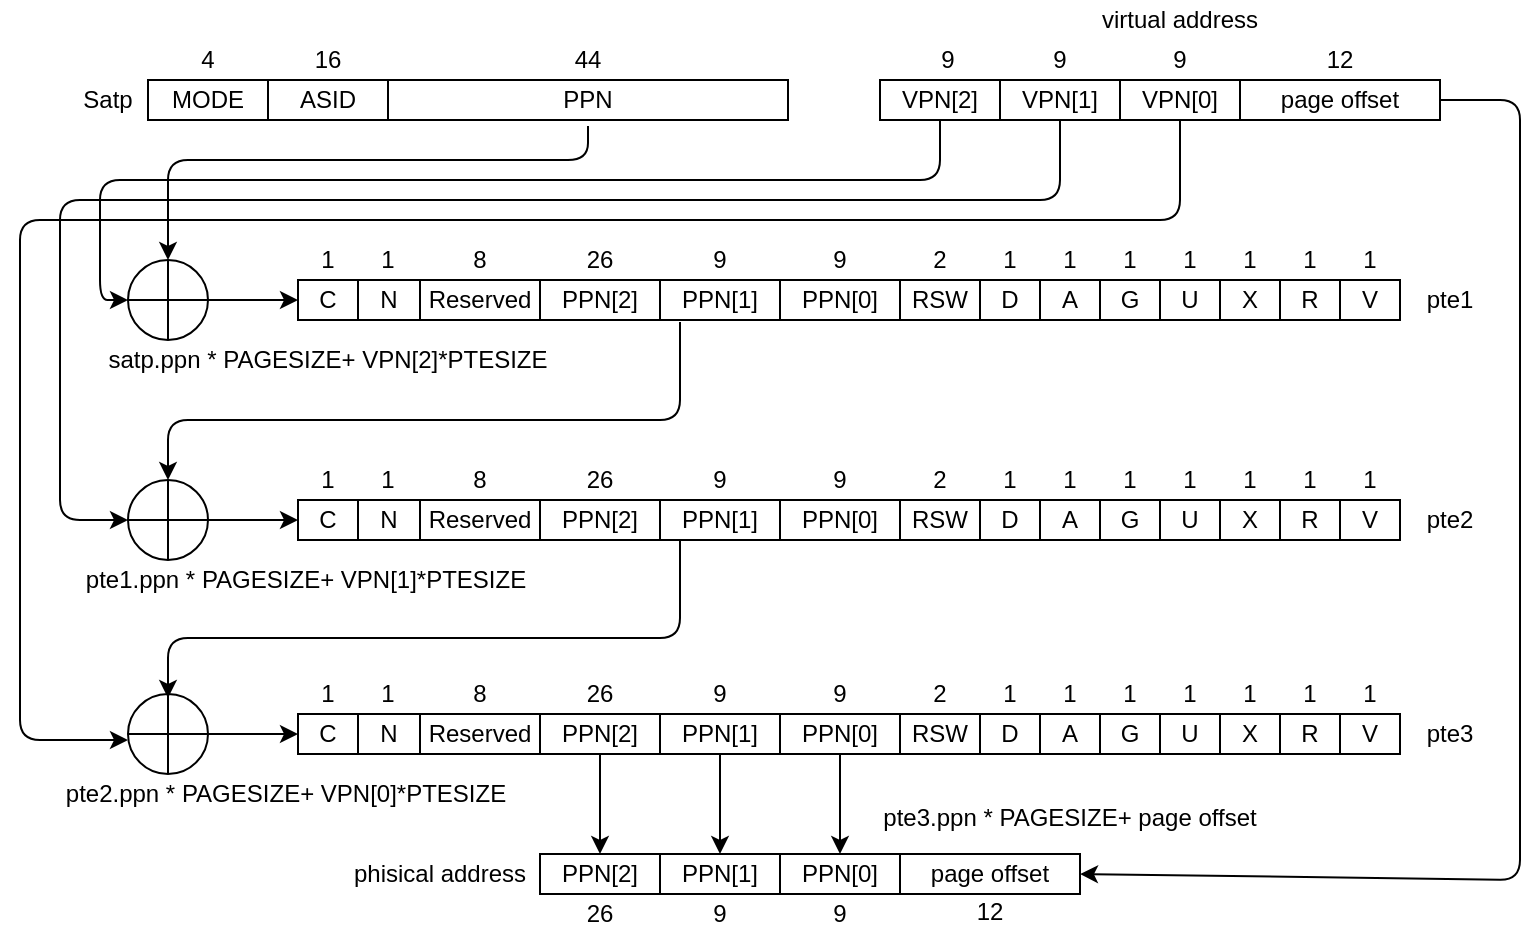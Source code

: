 <mxfile version="14.7.2" type="github">
  <diagram id="V-LYUt6-tkYFiRCC0l9f" name="Page-1">
    <mxGraphModel dx="1422" dy="776" grid="0" gridSize="10" guides="1" tooltips="1" connect="1" arrows="1" fold="1" page="1" pageScale="1" pageWidth="827" pageHeight="1169" math="0" shadow="0">
      <root>
        <mxCell id="0" />
        <mxCell id="1" parent="0" />
        <mxCell id="E3-DCWuAJKOkuyqkyLfo-2" value="MODE" style="rounded=0;whiteSpace=wrap;html=1;" parent="1" vertex="1">
          <mxGeometry x="94" y="170" width="60" height="20" as="geometry" />
        </mxCell>
        <mxCell id="E3-DCWuAJKOkuyqkyLfo-3" value="PPN" style="rounded=0;whiteSpace=wrap;html=1;" parent="1" vertex="1">
          <mxGeometry x="214" y="170" width="200" height="20" as="geometry" />
        </mxCell>
        <mxCell id="E3-DCWuAJKOkuyqkyLfo-4" value="Satp" style="text;html=1;strokeColor=none;fillColor=none;align=center;verticalAlign=middle;whiteSpace=wrap;rounded=0;" parent="1" vertex="1">
          <mxGeometry x="54" y="170" width="40" height="20" as="geometry" />
        </mxCell>
        <mxCell id="E3-DCWuAJKOkuyqkyLfo-5" value="ASID" style="rounded=0;whiteSpace=wrap;html=1;" parent="1" vertex="1">
          <mxGeometry x="154" y="170" width="60" height="20" as="geometry" />
        </mxCell>
        <mxCell id="E3-DCWuAJKOkuyqkyLfo-6" value="4" style="text;html=1;strokeColor=none;fillColor=none;align=center;verticalAlign=middle;whiteSpace=wrap;rounded=0;" parent="1" vertex="1">
          <mxGeometry x="104" y="150" width="40" height="20" as="geometry" />
        </mxCell>
        <mxCell id="E3-DCWuAJKOkuyqkyLfo-7" value="16" style="text;html=1;strokeColor=none;fillColor=none;align=center;verticalAlign=middle;whiteSpace=wrap;rounded=0;" parent="1" vertex="1">
          <mxGeometry x="164" y="150" width="40" height="20" as="geometry" />
        </mxCell>
        <mxCell id="E3-DCWuAJKOkuyqkyLfo-8" value="44" style="text;html=1;strokeColor=none;fillColor=none;align=center;verticalAlign=middle;whiteSpace=wrap;rounded=0;" parent="1" vertex="1">
          <mxGeometry x="294" y="150" width="40" height="20" as="geometry" />
        </mxCell>
        <mxCell id="E3-DCWuAJKOkuyqkyLfo-9" value="VPN[2]" style="rounded=0;whiteSpace=wrap;html=1;" parent="1" vertex="1">
          <mxGeometry x="460" y="170" width="60" height="20" as="geometry" />
        </mxCell>
        <mxCell id="E3-DCWuAJKOkuyqkyLfo-10" value="VPN[0]" style="rounded=0;whiteSpace=wrap;html=1;" parent="1" vertex="1">
          <mxGeometry x="580" y="170" width="60" height="20" as="geometry" />
        </mxCell>
        <mxCell id="E3-DCWuAJKOkuyqkyLfo-11" value="virtual address" style="text;html=1;strokeColor=none;fillColor=none;align=center;verticalAlign=middle;whiteSpace=wrap;rounded=0;" parent="1" vertex="1">
          <mxGeometry x="560" y="130" width="100" height="20" as="geometry" />
        </mxCell>
        <mxCell id="E3-DCWuAJKOkuyqkyLfo-12" value="VPN[1]" style="rounded=0;whiteSpace=wrap;html=1;" parent="1" vertex="1">
          <mxGeometry x="520" y="170" width="60" height="20" as="geometry" />
        </mxCell>
        <mxCell id="E3-DCWuAJKOkuyqkyLfo-13" value="9" style="text;html=1;strokeColor=none;fillColor=none;align=center;verticalAlign=middle;whiteSpace=wrap;rounded=0;" parent="1" vertex="1">
          <mxGeometry x="474" y="150" width="40" height="20" as="geometry" />
        </mxCell>
        <mxCell id="E3-DCWuAJKOkuyqkyLfo-14" value="9" style="text;html=1;strokeColor=none;fillColor=none;align=center;verticalAlign=middle;whiteSpace=wrap;rounded=0;" parent="1" vertex="1">
          <mxGeometry x="530" y="150" width="40" height="20" as="geometry" />
        </mxCell>
        <mxCell id="E3-DCWuAJKOkuyqkyLfo-15" value="9" style="text;html=1;strokeColor=none;fillColor=none;align=center;verticalAlign=middle;whiteSpace=wrap;rounded=0;" parent="1" vertex="1">
          <mxGeometry x="590" y="150" width="40" height="20" as="geometry" />
        </mxCell>
        <mxCell id="E3-DCWuAJKOkuyqkyLfo-16" value="page offset" style="rounded=0;whiteSpace=wrap;html=1;" parent="1" vertex="1">
          <mxGeometry x="640" y="170" width="100" height="20" as="geometry" />
        </mxCell>
        <mxCell id="E3-DCWuAJKOkuyqkyLfo-17" value="12" style="text;html=1;strokeColor=none;fillColor=none;align=center;verticalAlign=middle;whiteSpace=wrap;rounded=0;" parent="1" vertex="1">
          <mxGeometry x="670" y="150" width="40" height="20" as="geometry" />
        </mxCell>
        <mxCell id="E3-DCWuAJKOkuyqkyLfo-22" value="RSW" style="rounded=0;whiteSpace=wrap;html=1;" parent="1" vertex="1">
          <mxGeometry x="470" y="380" width="40" height="20" as="geometry" />
        </mxCell>
        <mxCell id="E3-DCWuAJKOkuyqkyLfo-23" value="PPN[0]" style="rounded=0;whiteSpace=wrap;html=1;" parent="1" vertex="1">
          <mxGeometry x="410" y="380" width="60" height="20" as="geometry" />
        </mxCell>
        <mxCell id="E3-DCWuAJKOkuyqkyLfo-26" value="9" style="text;html=1;strokeColor=none;fillColor=none;align=center;verticalAlign=middle;whiteSpace=wrap;rounded=0;" parent="1" vertex="1">
          <mxGeometry x="420" y="360" width="40" height="20" as="geometry" />
        </mxCell>
        <mxCell id="E3-DCWuAJKOkuyqkyLfo-27" value="D" style="rounded=0;whiteSpace=wrap;html=1;" parent="1" vertex="1">
          <mxGeometry x="510" y="380" width="30" height="20" as="geometry" />
        </mxCell>
        <mxCell id="E3-DCWuAJKOkuyqkyLfo-28" value="1" style="text;html=1;strokeColor=none;fillColor=none;align=center;verticalAlign=middle;whiteSpace=wrap;rounded=0;" parent="1" vertex="1">
          <mxGeometry x="655" y="360" width="40" height="20" as="geometry" />
        </mxCell>
        <mxCell id="E3-DCWuAJKOkuyqkyLfo-29" value="A" style="rounded=0;whiteSpace=wrap;html=1;" parent="1" vertex="1">
          <mxGeometry x="540" y="380" width="30" height="20" as="geometry" />
        </mxCell>
        <mxCell id="E3-DCWuAJKOkuyqkyLfo-30" value="G" style="rounded=0;whiteSpace=wrap;html=1;" parent="1" vertex="1">
          <mxGeometry x="570" y="380" width="30" height="20" as="geometry" />
        </mxCell>
        <mxCell id="E3-DCWuAJKOkuyqkyLfo-31" value="U" style="rounded=0;whiteSpace=wrap;html=1;" parent="1" vertex="1">
          <mxGeometry x="600" y="380" width="30" height="20" as="geometry" />
        </mxCell>
        <mxCell id="E3-DCWuAJKOkuyqkyLfo-32" value="X" style="rounded=0;whiteSpace=wrap;html=1;" parent="1" vertex="1">
          <mxGeometry x="630" y="380" width="30" height="20" as="geometry" />
        </mxCell>
        <mxCell id="E3-DCWuAJKOkuyqkyLfo-33" value="R" style="rounded=0;whiteSpace=wrap;html=1;" parent="1" vertex="1">
          <mxGeometry x="660" y="380" width="30" height="20" as="geometry" />
        </mxCell>
        <mxCell id="E3-DCWuAJKOkuyqkyLfo-34" value="V" style="rounded=0;whiteSpace=wrap;html=1;" parent="1" vertex="1">
          <mxGeometry x="690" y="380" width="30" height="20" as="geometry" />
        </mxCell>
        <mxCell id="E3-DCWuAJKOkuyqkyLfo-36" value="1" style="text;html=1;strokeColor=none;fillColor=none;align=center;verticalAlign=middle;whiteSpace=wrap;rounded=0;" parent="1" vertex="1">
          <mxGeometry x="685" y="360" width="40" height="20" as="geometry" />
        </mxCell>
        <mxCell id="E3-DCWuAJKOkuyqkyLfo-37" value="1" style="text;html=1;strokeColor=none;fillColor=none;align=center;verticalAlign=middle;whiteSpace=wrap;rounded=0;" parent="1" vertex="1">
          <mxGeometry x="625" y="360" width="40" height="20" as="geometry" />
        </mxCell>
        <mxCell id="E3-DCWuAJKOkuyqkyLfo-38" value="1" style="text;html=1;strokeColor=none;fillColor=none;align=center;verticalAlign=middle;whiteSpace=wrap;rounded=0;" parent="1" vertex="1">
          <mxGeometry x="595" y="360" width="40" height="20" as="geometry" />
        </mxCell>
        <mxCell id="E3-DCWuAJKOkuyqkyLfo-39" value="1" style="text;html=1;strokeColor=none;fillColor=none;align=center;verticalAlign=middle;whiteSpace=wrap;rounded=0;" parent="1" vertex="1">
          <mxGeometry x="565" y="360" width="40" height="20" as="geometry" />
        </mxCell>
        <mxCell id="E3-DCWuAJKOkuyqkyLfo-40" value="1" style="text;html=1;strokeColor=none;fillColor=none;align=center;verticalAlign=middle;whiteSpace=wrap;rounded=0;" parent="1" vertex="1">
          <mxGeometry x="535" y="360" width="40" height="20" as="geometry" />
        </mxCell>
        <mxCell id="E3-DCWuAJKOkuyqkyLfo-41" value="1" style="text;html=1;strokeColor=none;fillColor=none;align=center;verticalAlign=middle;whiteSpace=wrap;rounded=0;" parent="1" vertex="1">
          <mxGeometry x="505" y="360" width="40" height="20" as="geometry" />
        </mxCell>
        <mxCell id="E3-DCWuAJKOkuyqkyLfo-42" value="2" style="text;html=1;strokeColor=none;fillColor=none;align=center;verticalAlign=middle;whiteSpace=wrap;rounded=0;" parent="1" vertex="1">
          <mxGeometry x="470" y="360" width="40" height="20" as="geometry" />
        </mxCell>
        <mxCell id="E3-DCWuAJKOkuyqkyLfo-44" value="PPN[1]" style="rounded=0;whiteSpace=wrap;html=1;" parent="1" vertex="1">
          <mxGeometry x="350" y="380" width="60" height="20" as="geometry" />
        </mxCell>
        <mxCell id="E3-DCWuAJKOkuyqkyLfo-45" value="9" style="text;html=1;strokeColor=none;fillColor=none;align=center;verticalAlign=middle;whiteSpace=wrap;rounded=0;" parent="1" vertex="1">
          <mxGeometry x="360" y="360" width="40" height="20" as="geometry" />
        </mxCell>
        <mxCell id="E3-DCWuAJKOkuyqkyLfo-46" value="PPN[2]" style="rounded=0;whiteSpace=wrap;html=1;" parent="1" vertex="1">
          <mxGeometry x="290" y="380" width="60" height="20" as="geometry" />
        </mxCell>
        <mxCell id="E3-DCWuAJKOkuyqkyLfo-47" value="26" style="text;html=1;strokeColor=none;fillColor=none;align=center;verticalAlign=middle;whiteSpace=wrap;rounded=0;" parent="1" vertex="1">
          <mxGeometry x="300" y="360" width="40" height="20" as="geometry" />
        </mxCell>
        <mxCell id="E3-DCWuAJKOkuyqkyLfo-48" value="Reserved" style="rounded=0;whiteSpace=wrap;html=1;" parent="1" vertex="1">
          <mxGeometry x="230" y="380" width="60" height="20" as="geometry" />
        </mxCell>
        <mxCell id="E3-DCWuAJKOkuyqkyLfo-49" value="8" style="text;html=1;strokeColor=none;fillColor=none;align=center;verticalAlign=middle;whiteSpace=wrap;rounded=0;" parent="1" vertex="1">
          <mxGeometry x="240" y="360" width="40" height="20" as="geometry" />
        </mxCell>
        <mxCell id="E3-DCWuAJKOkuyqkyLfo-54" value="1" style="text;html=1;strokeColor=none;fillColor=none;align=center;verticalAlign=middle;whiteSpace=wrap;rounded=0;" parent="1" vertex="1">
          <mxGeometry x="164" y="360" width="40" height="20" as="geometry" />
        </mxCell>
        <mxCell id="E3-DCWuAJKOkuyqkyLfo-55" value="C" style="rounded=0;whiteSpace=wrap;html=1;" parent="1" vertex="1">
          <mxGeometry x="169" y="380" width="30" height="20" as="geometry" />
        </mxCell>
        <mxCell id="E3-DCWuAJKOkuyqkyLfo-56" value="N" style="rounded=0;whiteSpace=wrap;html=1;" parent="1" vertex="1">
          <mxGeometry x="199" y="380" width="31" height="20" as="geometry" />
        </mxCell>
        <mxCell id="E3-DCWuAJKOkuyqkyLfo-57" value="1" style="text;html=1;strokeColor=none;fillColor=none;align=center;verticalAlign=middle;whiteSpace=wrap;rounded=0;" parent="1" vertex="1">
          <mxGeometry x="194" y="360" width="40" height="20" as="geometry" />
        </mxCell>
        <mxCell id="E3-DCWuAJKOkuyqkyLfo-170" value="RSW" style="rounded=0;whiteSpace=wrap;html=1;" parent="1" vertex="1">
          <mxGeometry x="470" y="270" width="40" height="20" as="geometry" />
        </mxCell>
        <mxCell id="E3-DCWuAJKOkuyqkyLfo-171" value="PPN[0]" style="rounded=0;whiteSpace=wrap;html=1;" parent="1" vertex="1">
          <mxGeometry x="410" y="270" width="60" height="20" as="geometry" />
        </mxCell>
        <mxCell id="E3-DCWuAJKOkuyqkyLfo-172" value="9" style="text;html=1;strokeColor=none;fillColor=none;align=center;verticalAlign=middle;whiteSpace=wrap;rounded=0;" parent="1" vertex="1">
          <mxGeometry x="420" y="250" width="40" height="20" as="geometry" />
        </mxCell>
        <mxCell id="E3-DCWuAJKOkuyqkyLfo-173" value="D" style="rounded=0;whiteSpace=wrap;html=1;" parent="1" vertex="1">
          <mxGeometry x="510" y="270" width="30" height="20" as="geometry" />
        </mxCell>
        <mxCell id="E3-DCWuAJKOkuyqkyLfo-174" value="1" style="text;html=1;strokeColor=none;fillColor=none;align=center;verticalAlign=middle;whiteSpace=wrap;rounded=0;" parent="1" vertex="1">
          <mxGeometry x="655" y="250" width="40" height="20" as="geometry" />
        </mxCell>
        <mxCell id="E3-DCWuAJKOkuyqkyLfo-175" value="A" style="rounded=0;whiteSpace=wrap;html=1;" parent="1" vertex="1">
          <mxGeometry x="540" y="270" width="30" height="20" as="geometry" />
        </mxCell>
        <mxCell id="E3-DCWuAJKOkuyqkyLfo-176" value="G" style="rounded=0;whiteSpace=wrap;html=1;" parent="1" vertex="1">
          <mxGeometry x="570" y="270" width="30" height="20" as="geometry" />
        </mxCell>
        <mxCell id="E3-DCWuAJKOkuyqkyLfo-177" value="U" style="rounded=0;whiteSpace=wrap;html=1;" parent="1" vertex="1">
          <mxGeometry x="600" y="270" width="30" height="20" as="geometry" />
        </mxCell>
        <mxCell id="E3-DCWuAJKOkuyqkyLfo-178" value="X" style="rounded=0;whiteSpace=wrap;html=1;" parent="1" vertex="1">
          <mxGeometry x="630" y="270" width="30" height="20" as="geometry" />
        </mxCell>
        <mxCell id="E3-DCWuAJKOkuyqkyLfo-179" value="R" style="rounded=0;whiteSpace=wrap;html=1;" parent="1" vertex="1">
          <mxGeometry x="660" y="270" width="30" height="20" as="geometry" />
        </mxCell>
        <mxCell id="E3-DCWuAJKOkuyqkyLfo-180" value="V" style="rounded=0;whiteSpace=wrap;html=1;" parent="1" vertex="1">
          <mxGeometry x="690" y="270" width="30" height="20" as="geometry" />
        </mxCell>
        <mxCell id="E3-DCWuAJKOkuyqkyLfo-181" value="1" style="text;html=1;strokeColor=none;fillColor=none;align=center;verticalAlign=middle;whiteSpace=wrap;rounded=0;" parent="1" vertex="1">
          <mxGeometry x="685" y="250" width="40" height="20" as="geometry" />
        </mxCell>
        <mxCell id="E3-DCWuAJKOkuyqkyLfo-182" value="1" style="text;html=1;strokeColor=none;fillColor=none;align=center;verticalAlign=middle;whiteSpace=wrap;rounded=0;" parent="1" vertex="1">
          <mxGeometry x="625" y="250" width="40" height="20" as="geometry" />
        </mxCell>
        <mxCell id="E3-DCWuAJKOkuyqkyLfo-183" value="1" style="text;html=1;strokeColor=none;fillColor=none;align=center;verticalAlign=middle;whiteSpace=wrap;rounded=0;" parent="1" vertex="1">
          <mxGeometry x="595" y="250" width="40" height="20" as="geometry" />
        </mxCell>
        <mxCell id="E3-DCWuAJKOkuyqkyLfo-184" value="1" style="text;html=1;strokeColor=none;fillColor=none;align=center;verticalAlign=middle;whiteSpace=wrap;rounded=0;" parent="1" vertex="1">
          <mxGeometry x="565" y="250" width="40" height="20" as="geometry" />
        </mxCell>
        <mxCell id="E3-DCWuAJKOkuyqkyLfo-185" value="1" style="text;html=1;strokeColor=none;fillColor=none;align=center;verticalAlign=middle;whiteSpace=wrap;rounded=0;" parent="1" vertex="1">
          <mxGeometry x="535" y="250" width="40" height="20" as="geometry" />
        </mxCell>
        <mxCell id="E3-DCWuAJKOkuyqkyLfo-186" value="1" style="text;html=1;strokeColor=none;fillColor=none;align=center;verticalAlign=middle;whiteSpace=wrap;rounded=0;" parent="1" vertex="1">
          <mxGeometry x="505" y="250" width="40" height="20" as="geometry" />
        </mxCell>
        <mxCell id="E3-DCWuAJKOkuyqkyLfo-187" value="2" style="text;html=1;strokeColor=none;fillColor=none;align=center;verticalAlign=middle;whiteSpace=wrap;rounded=0;" parent="1" vertex="1">
          <mxGeometry x="470" y="250" width="40" height="20" as="geometry" />
        </mxCell>
        <mxCell id="E3-DCWuAJKOkuyqkyLfo-188" value="PPN[1]" style="rounded=0;whiteSpace=wrap;html=1;" parent="1" vertex="1">
          <mxGeometry x="350" y="270" width="60" height="20" as="geometry" />
        </mxCell>
        <mxCell id="E3-DCWuAJKOkuyqkyLfo-189" value="9" style="text;html=1;strokeColor=none;fillColor=none;align=center;verticalAlign=middle;whiteSpace=wrap;rounded=0;" parent="1" vertex="1">
          <mxGeometry x="360" y="250" width="40" height="20" as="geometry" />
        </mxCell>
        <mxCell id="E3-DCWuAJKOkuyqkyLfo-190" value="PPN[2]" style="rounded=0;whiteSpace=wrap;html=1;" parent="1" vertex="1">
          <mxGeometry x="290" y="270" width="60" height="20" as="geometry" />
        </mxCell>
        <mxCell id="E3-DCWuAJKOkuyqkyLfo-191" value="26" style="text;html=1;strokeColor=none;fillColor=none;align=center;verticalAlign=middle;whiteSpace=wrap;rounded=0;" parent="1" vertex="1">
          <mxGeometry x="300" y="250" width="40" height="20" as="geometry" />
        </mxCell>
        <mxCell id="E3-DCWuAJKOkuyqkyLfo-192" value="Reserved" style="rounded=0;whiteSpace=wrap;html=1;" parent="1" vertex="1">
          <mxGeometry x="230" y="270" width="60" height="20" as="geometry" />
        </mxCell>
        <mxCell id="E3-DCWuAJKOkuyqkyLfo-193" value="8" style="text;html=1;strokeColor=none;fillColor=none;align=center;verticalAlign=middle;whiteSpace=wrap;rounded=0;" parent="1" vertex="1">
          <mxGeometry x="240" y="250" width="40" height="20" as="geometry" />
        </mxCell>
        <mxCell id="E3-DCWuAJKOkuyqkyLfo-194" value="1" style="text;html=1;strokeColor=none;fillColor=none;align=center;verticalAlign=middle;whiteSpace=wrap;rounded=0;" parent="1" vertex="1">
          <mxGeometry x="164" y="250" width="40" height="20" as="geometry" />
        </mxCell>
        <mxCell id="E3-DCWuAJKOkuyqkyLfo-195" value="C" style="rounded=0;whiteSpace=wrap;html=1;" parent="1" vertex="1">
          <mxGeometry x="169" y="270" width="30" height="20" as="geometry" />
        </mxCell>
        <mxCell id="E3-DCWuAJKOkuyqkyLfo-196" value="N" style="rounded=0;whiteSpace=wrap;html=1;" parent="1" vertex="1">
          <mxGeometry x="199" y="270" width="31" height="20" as="geometry" />
        </mxCell>
        <mxCell id="E3-DCWuAJKOkuyqkyLfo-197" value="1" style="text;html=1;strokeColor=none;fillColor=none;align=center;verticalAlign=middle;whiteSpace=wrap;rounded=0;" parent="1" vertex="1">
          <mxGeometry x="194" y="250" width="40" height="20" as="geometry" />
        </mxCell>
        <mxCell id="E3-DCWuAJKOkuyqkyLfo-198" value="RSW" style="rounded=0;whiteSpace=wrap;html=1;" parent="1" vertex="1">
          <mxGeometry x="470" y="487" width="40" height="20" as="geometry" />
        </mxCell>
        <mxCell id="E3-DCWuAJKOkuyqkyLfo-282" style="edgeStyle=orthogonalEdgeStyle;rounded=0;orthogonalLoop=1;jettySize=auto;html=1;" parent="1" source="E3-DCWuAJKOkuyqkyLfo-199" target="E3-DCWuAJKOkuyqkyLfo-270" edge="1">
          <mxGeometry relative="1" as="geometry" />
        </mxCell>
        <mxCell id="E3-DCWuAJKOkuyqkyLfo-199" value="PPN[0]" style="rounded=0;whiteSpace=wrap;html=1;" parent="1" vertex="1">
          <mxGeometry x="410" y="487" width="60" height="20" as="geometry" />
        </mxCell>
        <mxCell id="E3-DCWuAJKOkuyqkyLfo-200" value="9" style="text;html=1;strokeColor=none;fillColor=none;align=center;verticalAlign=middle;whiteSpace=wrap;rounded=0;" parent="1" vertex="1">
          <mxGeometry x="420" y="467" width="40" height="20" as="geometry" />
        </mxCell>
        <mxCell id="E3-DCWuAJKOkuyqkyLfo-201" value="D" style="rounded=0;whiteSpace=wrap;html=1;" parent="1" vertex="1">
          <mxGeometry x="510" y="487" width="30" height="20" as="geometry" />
        </mxCell>
        <mxCell id="E3-DCWuAJKOkuyqkyLfo-202" value="1" style="text;html=1;strokeColor=none;fillColor=none;align=center;verticalAlign=middle;whiteSpace=wrap;rounded=0;" parent="1" vertex="1">
          <mxGeometry x="655" y="467" width="40" height="20" as="geometry" />
        </mxCell>
        <mxCell id="E3-DCWuAJKOkuyqkyLfo-203" value="A" style="rounded=0;whiteSpace=wrap;html=1;" parent="1" vertex="1">
          <mxGeometry x="540" y="487" width="30" height="20" as="geometry" />
        </mxCell>
        <mxCell id="E3-DCWuAJKOkuyqkyLfo-204" value="G" style="rounded=0;whiteSpace=wrap;html=1;" parent="1" vertex="1">
          <mxGeometry x="570" y="487" width="30" height="20" as="geometry" />
        </mxCell>
        <mxCell id="E3-DCWuAJKOkuyqkyLfo-205" value="U" style="rounded=0;whiteSpace=wrap;html=1;" parent="1" vertex="1">
          <mxGeometry x="600" y="487" width="30" height="20" as="geometry" />
        </mxCell>
        <mxCell id="E3-DCWuAJKOkuyqkyLfo-206" value="X" style="rounded=0;whiteSpace=wrap;html=1;" parent="1" vertex="1">
          <mxGeometry x="630" y="487" width="30" height="20" as="geometry" />
        </mxCell>
        <mxCell id="E3-DCWuAJKOkuyqkyLfo-207" value="R" style="rounded=0;whiteSpace=wrap;html=1;" parent="1" vertex="1">
          <mxGeometry x="660" y="487" width="30" height="20" as="geometry" />
        </mxCell>
        <mxCell id="E3-DCWuAJKOkuyqkyLfo-208" value="V" style="rounded=0;whiteSpace=wrap;html=1;" parent="1" vertex="1">
          <mxGeometry x="690" y="487" width="30" height="20" as="geometry" />
        </mxCell>
        <mxCell id="E3-DCWuAJKOkuyqkyLfo-209" value="1" style="text;html=1;strokeColor=none;fillColor=none;align=center;verticalAlign=middle;whiteSpace=wrap;rounded=0;" parent="1" vertex="1">
          <mxGeometry x="685" y="467" width="40" height="20" as="geometry" />
        </mxCell>
        <mxCell id="E3-DCWuAJKOkuyqkyLfo-210" value="1" style="text;html=1;strokeColor=none;fillColor=none;align=center;verticalAlign=middle;whiteSpace=wrap;rounded=0;" parent="1" vertex="1">
          <mxGeometry x="625" y="467" width="40" height="20" as="geometry" />
        </mxCell>
        <mxCell id="E3-DCWuAJKOkuyqkyLfo-211" value="1" style="text;html=1;strokeColor=none;fillColor=none;align=center;verticalAlign=middle;whiteSpace=wrap;rounded=0;" parent="1" vertex="1">
          <mxGeometry x="595" y="467" width="40" height="20" as="geometry" />
        </mxCell>
        <mxCell id="E3-DCWuAJKOkuyqkyLfo-212" value="1" style="text;html=1;strokeColor=none;fillColor=none;align=center;verticalAlign=middle;whiteSpace=wrap;rounded=0;" parent="1" vertex="1">
          <mxGeometry x="565" y="467" width="40" height="20" as="geometry" />
        </mxCell>
        <mxCell id="E3-DCWuAJKOkuyqkyLfo-213" value="1" style="text;html=1;strokeColor=none;fillColor=none;align=center;verticalAlign=middle;whiteSpace=wrap;rounded=0;" parent="1" vertex="1">
          <mxGeometry x="535" y="467" width="40" height="20" as="geometry" />
        </mxCell>
        <mxCell id="E3-DCWuAJKOkuyqkyLfo-214" value="1" style="text;html=1;strokeColor=none;fillColor=none;align=center;verticalAlign=middle;whiteSpace=wrap;rounded=0;" parent="1" vertex="1">
          <mxGeometry x="505" y="467" width="40" height="20" as="geometry" />
        </mxCell>
        <mxCell id="E3-DCWuAJKOkuyqkyLfo-215" value="2" style="text;html=1;strokeColor=none;fillColor=none;align=center;verticalAlign=middle;whiteSpace=wrap;rounded=0;" parent="1" vertex="1">
          <mxGeometry x="470" y="467" width="40" height="20" as="geometry" />
        </mxCell>
        <mxCell id="E3-DCWuAJKOkuyqkyLfo-281" style="edgeStyle=orthogonalEdgeStyle;rounded=0;orthogonalLoop=1;jettySize=auto;html=1;entryX=0.5;entryY=0;entryDx=0;entryDy=0;" parent="1" source="E3-DCWuAJKOkuyqkyLfo-216" target="E3-DCWuAJKOkuyqkyLfo-273" edge="1">
          <mxGeometry relative="1" as="geometry" />
        </mxCell>
        <mxCell id="E3-DCWuAJKOkuyqkyLfo-216" value="PPN[1]" style="rounded=0;whiteSpace=wrap;html=1;" parent="1" vertex="1">
          <mxGeometry x="350" y="487" width="60" height="20" as="geometry" />
        </mxCell>
        <mxCell id="E3-DCWuAJKOkuyqkyLfo-217" value="9" style="text;html=1;strokeColor=none;fillColor=none;align=center;verticalAlign=middle;whiteSpace=wrap;rounded=0;" parent="1" vertex="1">
          <mxGeometry x="360" y="467" width="40" height="20" as="geometry" />
        </mxCell>
        <mxCell id="E3-DCWuAJKOkuyqkyLfo-280" style="edgeStyle=orthogonalEdgeStyle;rounded=0;orthogonalLoop=1;jettySize=auto;html=1;entryX=0.5;entryY=0;entryDx=0;entryDy=0;" parent="1" source="E3-DCWuAJKOkuyqkyLfo-218" target="E3-DCWuAJKOkuyqkyLfo-275" edge="1">
          <mxGeometry relative="1" as="geometry" />
        </mxCell>
        <mxCell id="E3-DCWuAJKOkuyqkyLfo-218" value="PPN[2]" style="rounded=0;whiteSpace=wrap;html=1;" parent="1" vertex="1">
          <mxGeometry x="290" y="487" width="60" height="20" as="geometry" />
        </mxCell>
        <mxCell id="E3-DCWuAJKOkuyqkyLfo-219" value="26" style="text;html=1;strokeColor=none;fillColor=none;align=center;verticalAlign=middle;whiteSpace=wrap;rounded=0;" parent="1" vertex="1">
          <mxGeometry x="300" y="467" width="40" height="20" as="geometry" />
        </mxCell>
        <mxCell id="E3-DCWuAJKOkuyqkyLfo-220" value="Reserved" style="rounded=0;whiteSpace=wrap;html=1;" parent="1" vertex="1">
          <mxGeometry x="230" y="487" width="60" height="20" as="geometry" />
        </mxCell>
        <mxCell id="E3-DCWuAJKOkuyqkyLfo-221" value="8" style="text;html=1;strokeColor=none;fillColor=none;align=center;verticalAlign=middle;whiteSpace=wrap;rounded=0;" parent="1" vertex="1">
          <mxGeometry x="240" y="467" width="40" height="20" as="geometry" />
        </mxCell>
        <mxCell id="E3-DCWuAJKOkuyqkyLfo-222" value="1" style="text;html=1;strokeColor=none;fillColor=none;align=center;verticalAlign=middle;whiteSpace=wrap;rounded=0;" parent="1" vertex="1">
          <mxGeometry x="164" y="467" width="40" height="20" as="geometry" />
        </mxCell>
        <mxCell id="E3-DCWuAJKOkuyqkyLfo-223" value="C" style="rounded=0;whiteSpace=wrap;html=1;" parent="1" vertex="1">
          <mxGeometry x="169" y="487" width="30" height="20" as="geometry" />
        </mxCell>
        <mxCell id="E3-DCWuAJKOkuyqkyLfo-224" value="N" style="rounded=0;whiteSpace=wrap;html=1;" parent="1" vertex="1">
          <mxGeometry x="199" y="487" width="31" height="20" as="geometry" />
        </mxCell>
        <mxCell id="E3-DCWuAJKOkuyqkyLfo-225" value="1" style="text;html=1;strokeColor=none;fillColor=none;align=center;verticalAlign=middle;whiteSpace=wrap;rounded=0;" parent="1" vertex="1">
          <mxGeometry x="194" y="467" width="40" height="20" as="geometry" />
        </mxCell>
        <mxCell id="E3-DCWuAJKOkuyqkyLfo-261" style="edgeStyle=orthogonalEdgeStyle;rounded=0;orthogonalLoop=1;jettySize=auto;html=1;entryX=0;entryY=0.5;entryDx=0;entryDy=0;" parent="1" source="E3-DCWuAJKOkuyqkyLfo-226" target="E3-DCWuAJKOkuyqkyLfo-55" edge="1">
          <mxGeometry relative="1" as="geometry" />
        </mxCell>
        <mxCell id="E3-DCWuAJKOkuyqkyLfo-226" value="" style="ellipse;whiteSpace=wrap;html=1;aspect=fixed;" parent="1" vertex="1">
          <mxGeometry x="84" y="370" width="40" height="40" as="geometry" />
        </mxCell>
        <mxCell id="E3-DCWuAJKOkuyqkyLfo-232" value="" style="endArrow=none;html=1;entryX=1;entryY=0.5;entryDx=0;entryDy=0;exitX=0;exitY=0.5;exitDx=0;exitDy=0;" parent="1" source="E3-DCWuAJKOkuyqkyLfo-226" target="E3-DCWuAJKOkuyqkyLfo-226" edge="1">
          <mxGeometry width="50" height="50" relative="1" as="geometry">
            <mxPoint x="104" y="300" as="sourcePoint" />
            <mxPoint x="80" y="310" as="targetPoint" />
          </mxGeometry>
        </mxCell>
        <mxCell id="E3-DCWuAJKOkuyqkyLfo-235" value="" style="endArrow=none;html=1;exitX=0.5;exitY=1;exitDx=0;exitDy=0;entryX=0.5;entryY=0;entryDx=0;entryDy=0;" parent="1" source="E3-DCWuAJKOkuyqkyLfo-226" target="E3-DCWuAJKOkuyqkyLfo-226" edge="1">
          <mxGeometry width="50" height="50" relative="1" as="geometry">
            <mxPoint x="80" y="370" as="sourcePoint" />
            <mxPoint x="100" y="320" as="targetPoint" />
          </mxGeometry>
        </mxCell>
        <mxCell id="E3-DCWuAJKOkuyqkyLfo-260" style="edgeStyle=orthogonalEdgeStyle;rounded=0;orthogonalLoop=1;jettySize=auto;html=1;exitX=1;exitY=0.5;exitDx=0;exitDy=0;" parent="1" source="E3-DCWuAJKOkuyqkyLfo-239" target="E3-DCWuAJKOkuyqkyLfo-195" edge="1">
          <mxGeometry relative="1" as="geometry" />
        </mxCell>
        <mxCell id="E3-DCWuAJKOkuyqkyLfo-239" value="" style="ellipse;whiteSpace=wrap;html=1;aspect=fixed;" parent="1" vertex="1">
          <mxGeometry x="84" y="260" width="40" height="40" as="geometry" />
        </mxCell>
        <mxCell id="E3-DCWuAJKOkuyqkyLfo-240" value="" style="endArrow=none;html=1;entryX=1;entryY=0.5;entryDx=0;entryDy=0;exitX=0;exitY=0.5;exitDx=0;exitDy=0;" parent="1" source="E3-DCWuAJKOkuyqkyLfo-239" target="E3-DCWuAJKOkuyqkyLfo-239" edge="1">
          <mxGeometry width="50" height="50" relative="1" as="geometry">
            <mxPoint x="124" y="320" as="sourcePoint" />
            <mxPoint x="100" y="330" as="targetPoint" />
          </mxGeometry>
        </mxCell>
        <mxCell id="E3-DCWuAJKOkuyqkyLfo-241" value="" style="endArrow=none;html=1;exitX=0.5;exitY=1;exitDx=0;exitDy=0;entryX=0.5;entryY=0;entryDx=0;entryDy=0;" parent="1" source="E3-DCWuAJKOkuyqkyLfo-239" target="E3-DCWuAJKOkuyqkyLfo-239" edge="1">
          <mxGeometry width="50" height="50" relative="1" as="geometry">
            <mxPoint x="100" y="390" as="sourcePoint" />
            <mxPoint x="120" y="340" as="targetPoint" />
          </mxGeometry>
        </mxCell>
        <mxCell id="E3-DCWuAJKOkuyqkyLfo-262" style="edgeStyle=orthogonalEdgeStyle;rounded=0;orthogonalLoop=1;jettySize=auto;html=1;entryX=0;entryY=0.5;entryDx=0;entryDy=0;" parent="1" source="E3-DCWuAJKOkuyqkyLfo-242" target="E3-DCWuAJKOkuyqkyLfo-223" edge="1">
          <mxGeometry relative="1" as="geometry" />
        </mxCell>
        <mxCell id="E3-DCWuAJKOkuyqkyLfo-242" value="" style="ellipse;whiteSpace=wrap;html=1;aspect=fixed;" parent="1" vertex="1">
          <mxGeometry x="84" y="477" width="40" height="40" as="geometry" />
        </mxCell>
        <mxCell id="E3-DCWuAJKOkuyqkyLfo-243" value="" style="endArrow=none;html=1;entryX=1;entryY=0.5;entryDx=0;entryDy=0;exitX=0;exitY=0.5;exitDx=0;exitDy=0;" parent="1" source="E3-DCWuAJKOkuyqkyLfo-242" target="E3-DCWuAJKOkuyqkyLfo-242" edge="1">
          <mxGeometry width="50" height="50" relative="1" as="geometry">
            <mxPoint x="134" y="317" as="sourcePoint" />
            <mxPoint x="110" y="327" as="targetPoint" />
          </mxGeometry>
        </mxCell>
        <mxCell id="E3-DCWuAJKOkuyqkyLfo-244" value="" style="endArrow=none;html=1;exitX=0.5;exitY=1;exitDx=0;exitDy=0;entryX=0.5;entryY=0;entryDx=0;entryDy=0;" parent="1" source="E3-DCWuAJKOkuyqkyLfo-242" target="E3-DCWuAJKOkuyqkyLfo-242" edge="1">
          <mxGeometry width="50" height="50" relative="1" as="geometry">
            <mxPoint x="110" y="387" as="sourcePoint" />
            <mxPoint x="130" y="337" as="targetPoint" />
          </mxGeometry>
        </mxCell>
        <mxCell id="E3-DCWuAJKOkuyqkyLfo-254" value="" style="endArrow=classic;html=1;exitX=0.5;exitY=1;exitDx=0;exitDy=0;" parent="1" source="E3-DCWuAJKOkuyqkyLfo-9" edge="1">
          <mxGeometry width="50" height="50" relative="1" as="geometry">
            <mxPoint x="124" y="120" as="sourcePoint" />
            <mxPoint x="84" y="280" as="targetPoint" />
            <Array as="points">
              <mxPoint x="490" y="220" />
              <mxPoint x="70" y="220" />
              <mxPoint x="70" y="280" />
            </Array>
          </mxGeometry>
        </mxCell>
        <mxCell id="E3-DCWuAJKOkuyqkyLfo-255" value="" style="endArrow=classic;html=1;exitX=0.5;exitY=1;exitDx=0;exitDy=0;" parent="1" source="E3-DCWuAJKOkuyqkyLfo-12" edge="1">
          <mxGeometry width="50" height="50" relative="1" as="geometry">
            <mxPoint x="490" y="300" as="sourcePoint" />
            <mxPoint x="84" y="390" as="targetPoint" />
            <Array as="points">
              <mxPoint x="550" y="230" />
              <mxPoint x="50" y="230" />
              <mxPoint x="50" y="390" />
            </Array>
          </mxGeometry>
        </mxCell>
        <mxCell id="E3-DCWuAJKOkuyqkyLfo-256" value="" style="endArrow=classic;html=1;exitX=0.5;exitY=1;exitDx=0;exitDy=0;" parent="1" source="E3-DCWuAJKOkuyqkyLfo-10" edge="1">
          <mxGeometry width="50" height="50" relative="1" as="geometry">
            <mxPoint x="550" y="300" as="sourcePoint" />
            <mxPoint x="84" y="500" as="targetPoint" />
            <Array as="points">
              <mxPoint x="610" y="240" />
              <mxPoint x="30" y="240" />
              <mxPoint x="30" y="500" />
            </Array>
          </mxGeometry>
        </mxCell>
        <mxCell id="E3-DCWuAJKOkuyqkyLfo-259" value="" style="endArrow=classic;html=1;" parent="1" edge="1">
          <mxGeometry width="50" height="50" relative="1" as="geometry">
            <mxPoint x="314" y="193" as="sourcePoint" />
            <mxPoint x="104" y="260" as="targetPoint" />
            <Array as="points">
              <mxPoint x="314" y="210" />
              <mxPoint x="104" y="210" />
            </Array>
          </mxGeometry>
        </mxCell>
        <mxCell id="E3-DCWuAJKOkuyqkyLfo-263" value="satp.ppn * PAGESIZE+ VPN[2]*PTESIZE" style="text;html=1;strokeColor=none;fillColor=none;align=center;verticalAlign=middle;whiteSpace=wrap;rounded=0;" parent="1" vertex="1">
          <mxGeometry x="41" y="300" width="286" height="20" as="geometry" />
        </mxCell>
        <mxCell id="E3-DCWuAJKOkuyqkyLfo-264" value="pte1.ppn * PAGESIZE+ VPN[1]*PTESIZE" style="text;html=1;strokeColor=none;fillColor=none;align=center;verticalAlign=middle;whiteSpace=wrap;rounded=0;" parent="1" vertex="1">
          <mxGeometry x="30" y="410" width="286" height="20" as="geometry" />
        </mxCell>
        <mxCell id="E3-DCWuAJKOkuyqkyLfo-265" value="pte2.ppn * PAGESIZE+ VPN[0]*PTESIZE" style="text;html=1;strokeColor=none;fillColor=none;align=center;verticalAlign=middle;whiteSpace=wrap;rounded=0;" parent="1" vertex="1">
          <mxGeometry x="20" y="517" width="286" height="20" as="geometry" />
        </mxCell>
        <mxCell id="E3-DCWuAJKOkuyqkyLfo-266" value="pte1" style="text;html=1;strokeColor=none;fillColor=none;align=center;verticalAlign=middle;whiteSpace=wrap;rounded=0;" parent="1" vertex="1">
          <mxGeometry x="725" y="270" width="40" height="20" as="geometry" />
        </mxCell>
        <mxCell id="E3-DCWuAJKOkuyqkyLfo-267" value="pte2" style="text;html=1;strokeColor=none;fillColor=none;align=center;verticalAlign=middle;whiteSpace=wrap;rounded=0;" parent="1" vertex="1">
          <mxGeometry x="725" y="380" width="40" height="20" as="geometry" />
        </mxCell>
        <mxCell id="E3-DCWuAJKOkuyqkyLfo-268" value="pte3" style="text;html=1;strokeColor=none;fillColor=none;align=center;verticalAlign=middle;whiteSpace=wrap;rounded=0;" parent="1" vertex="1">
          <mxGeometry x="725" y="487" width="40" height="20" as="geometry" />
        </mxCell>
        <mxCell id="E3-DCWuAJKOkuyqkyLfo-269" value="page offset" style="rounded=0;whiteSpace=wrap;html=1;" parent="1" vertex="1">
          <mxGeometry x="470" y="557" width="90" height="20" as="geometry" />
        </mxCell>
        <mxCell id="E3-DCWuAJKOkuyqkyLfo-270" value="PPN[0]" style="rounded=0;whiteSpace=wrap;html=1;" parent="1" vertex="1">
          <mxGeometry x="410" y="557" width="60" height="20" as="geometry" />
        </mxCell>
        <mxCell id="E3-DCWuAJKOkuyqkyLfo-271" value="9" style="text;html=1;strokeColor=none;fillColor=none;align=center;verticalAlign=middle;whiteSpace=wrap;rounded=0;" parent="1" vertex="1">
          <mxGeometry x="420" y="577" width="40" height="20" as="geometry" />
        </mxCell>
        <mxCell id="E3-DCWuAJKOkuyqkyLfo-272" value="12" style="text;html=1;strokeColor=none;fillColor=none;align=center;verticalAlign=middle;whiteSpace=wrap;rounded=0;" parent="1" vertex="1">
          <mxGeometry x="495" y="577" width="40" height="17" as="geometry" />
        </mxCell>
        <mxCell id="E3-DCWuAJKOkuyqkyLfo-273" value="PPN[1]" style="rounded=0;whiteSpace=wrap;html=1;" parent="1" vertex="1">
          <mxGeometry x="350" y="557" width="60" height="20" as="geometry" />
        </mxCell>
        <mxCell id="E3-DCWuAJKOkuyqkyLfo-274" value="9" style="text;html=1;strokeColor=none;fillColor=none;align=center;verticalAlign=middle;whiteSpace=wrap;rounded=0;" parent="1" vertex="1">
          <mxGeometry x="360" y="577" width="40" height="20" as="geometry" />
        </mxCell>
        <mxCell id="E3-DCWuAJKOkuyqkyLfo-275" value="PPN[2]" style="rounded=0;whiteSpace=wrap;html=1;" parent="1" vertex="1">
          <mxGeometry x="290" y="557" width="60" height="20" as="geometry" />
        </mxCell>
        <mxCell id="E3-DCWuAJKOkuyqkyLfo-276" value="26" style="text;html=1;strokeColor=none;fillColor=none;align=center;verticalAlign=middle;whiteSpace=wrap;rounded=0;" parent="1" vertex="1">
          <mxGeometry x="300" y="577" width="40" height="20" as="geometry" />
        </mxCell>
        <mxCell id="E3-DCWuAJKOkuyqkyLfo-279" value="" style="endArrow=classic;html=1;entryX=1;entryY=0.5;entryDx=0;entryDy=0;exitX=1;exitY=0.5;exitDx=0;exitDy=0;" parent="1" source="E3-DCWuAJKOkuyqkyLfo-16" target="E3-DCWuAJKOkuyqkyLfo-269" edge="1">
          <mxGeometry width="50" height="50" relative="1" as="geometry">
            <mxPoint x="750" y="190" as="sourcePoint" />
            <mxPoint x="810" y="580" as="targetPoint" />
            <Array as="points">
              <mxPoint x="780" y="180" />
              <mxPoint x="780" y="570" />
            </Array>
          </mxGeometry>
        </mxCell>
        <mxCell id="E3-DCWuAJKOkuyqkyLfo-283" value="phisical address" style="text;html=1;strokeColor=none;fillColor=none;align=center;verticalAlign=middle;whiteSpace=wrap;rounded=0;" parent="1" vertex="1">
          <mxGeometry x="190" y="557" width="100" height="20" as="geometry" />
        </mxCell>
        <mxCell id="LQyN2fZaft3nYzOMAIvv-1" value="" style="endArrow=classic;html=1;" parent="1" edge="1">
          <mxGeometry width="50" height="50" relative="1" as="geometry">
            <mxPoint x="360" y="291" as="sourcePoint" />
            <mxPoint x="104" y="370" as="targetPoint" />
            <Array as="points">
              <mxPoint x="360" y="340" />
              <mxPoint x="104" y="340" />
            </Array>
          </mxGeometry>
        </mxCell>
        <mxCell id="LQyN2fZaft3nYzOMAIvv-2" value="" style="endArrow=classic;html=1;" parent="1" edge="1">
          <mxGeometry width="50" height="50" relative="1" as="geometry">
            <mxPoint x="360" y="400" as="sourcePoint" />
            <mxPoint x="104" y="479" as="targetPoint" />
            <Array as="points">
              <mxPoint x="360" y="449" />
              <mxPoint x="104" y="449" />
            </Array>
          </mxGeometry>
        </mxCell>
        <mxCell id="fWDjoq6sabckbsGgXONS-1" value="pte3.ppn * PAGESIZE+ page offset" style="text;html=1;strokeColor=none;fillColor=none;align=center;verticalAlign=middle;whiteSpace=wrap;rounded=0;" vertex="1" parent="1">
          <mxGeometry x="412" y="529" width="286" height="20" as="geometry" />
        </mxCell>
      </root>
    </mxGraphModel>
  </diagram>
</mxfile>
